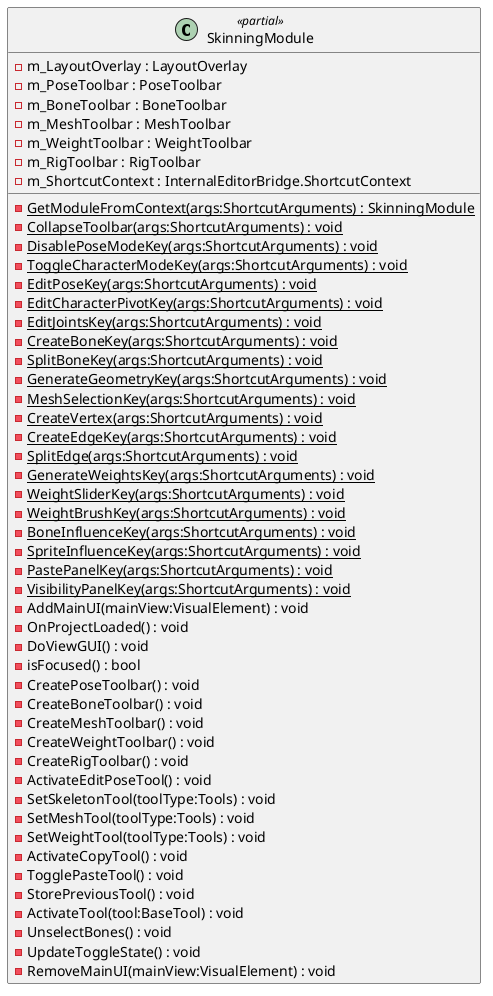 @startuml
class SkinningModule <<partial>> {
    - m_LayoutOverlay : LayoutOverlay
    - m_PoseToolbar : PoseToolbar
    - m_BoneToolbar : BoneToolbar
    - m_MeshToolbar : MeshToolbar
    - m_WeightToolbar : WeightToolbar
    - m_RigToolbar : RigToolbar
    - m_ShortcutContext : InternalEditorBridge.ShortcutContext
    - {static} GetModuleFromContext(args:ShortcutArguments) : SkinningModule
    - {static} CollapseToolbar(args:ShortcutArguments) : void
    - {static} DisablePoseModeKey(args:ShortcutArguments) : void
    - {static} ToggleCharacterModeKey(args:ShortcutArguments) : void
    - {static} EditPoseKey(args:ShortcutArguments) : void
    - {static} EditCharacterPivotKey(args:ShortcutArguments) : void
    - {static} EditJointsKey(args:ShortcutArguments) : void
    - {static} CreateBoneKey(args:ShortcutArguments) : void
    - {static} SplitBoneKey(args:ShortcutArguments) : void
    - {static} GenerateGeometryKey(args:ShortcutArguments) : void
    - {static} MeshSelectionKey(args:ShortcutArguments) : void
    - {static} CreateVertex(args:ShortcutArguments) : void
    - {static} CreateEdgeKey(args:ShortcutArguments) : void
    - {static} SplitEdge(args:ShortcutArguments) : void
    - {static} GenerateWeightsKey(args:ShortcutArguments) : void
    - {static} WeightSliderKey(args:ShortcutArguments) : void
    - {static} WeightBrushKey(args:ShortcutArguments) : void
    - {static} BoneInfluenceKey(args:ShortcutArguments) : void
    - {static} SpriteInfluenceKey(args:ShortcutArguments) : void
    - {static} PastePanelKey(args:ShortcutArguments) : void
    - {static} VisibilityPanelKey(args:ShortcutArguments) : void
    - AddMainUI(mainView:VisualElement) : void
    - OnProjectLoaded() : void
    - DoViewGUI() : void
    - isFocused() : bool
    - CreatePoseToolbar() : void
    - CreateBoneToolbar() : void
    - CreateMeshToolbar() : void
    - CreateWeightToolbar() : void
    - CreateRigToolbar() : void
    - ActivateEditPoseTool() : void
    - SetSkeletonTool(toolType:Tools) : void
    - SetMeshTool(toolType:Tools) : void
    - SetWeightTool(toolType:Tools) : void
    - ActivateCopyTool() : void
    - TogglePasteTool() : void
    - StorePreviousTool() : void
    - ActivateTool(tool:BaseTool) : void
    - UnselectBones() : void
    - UpdateToggleState() : void
    - RemoveMainUI(mainView:VisualElement) : void
}
@enduml

